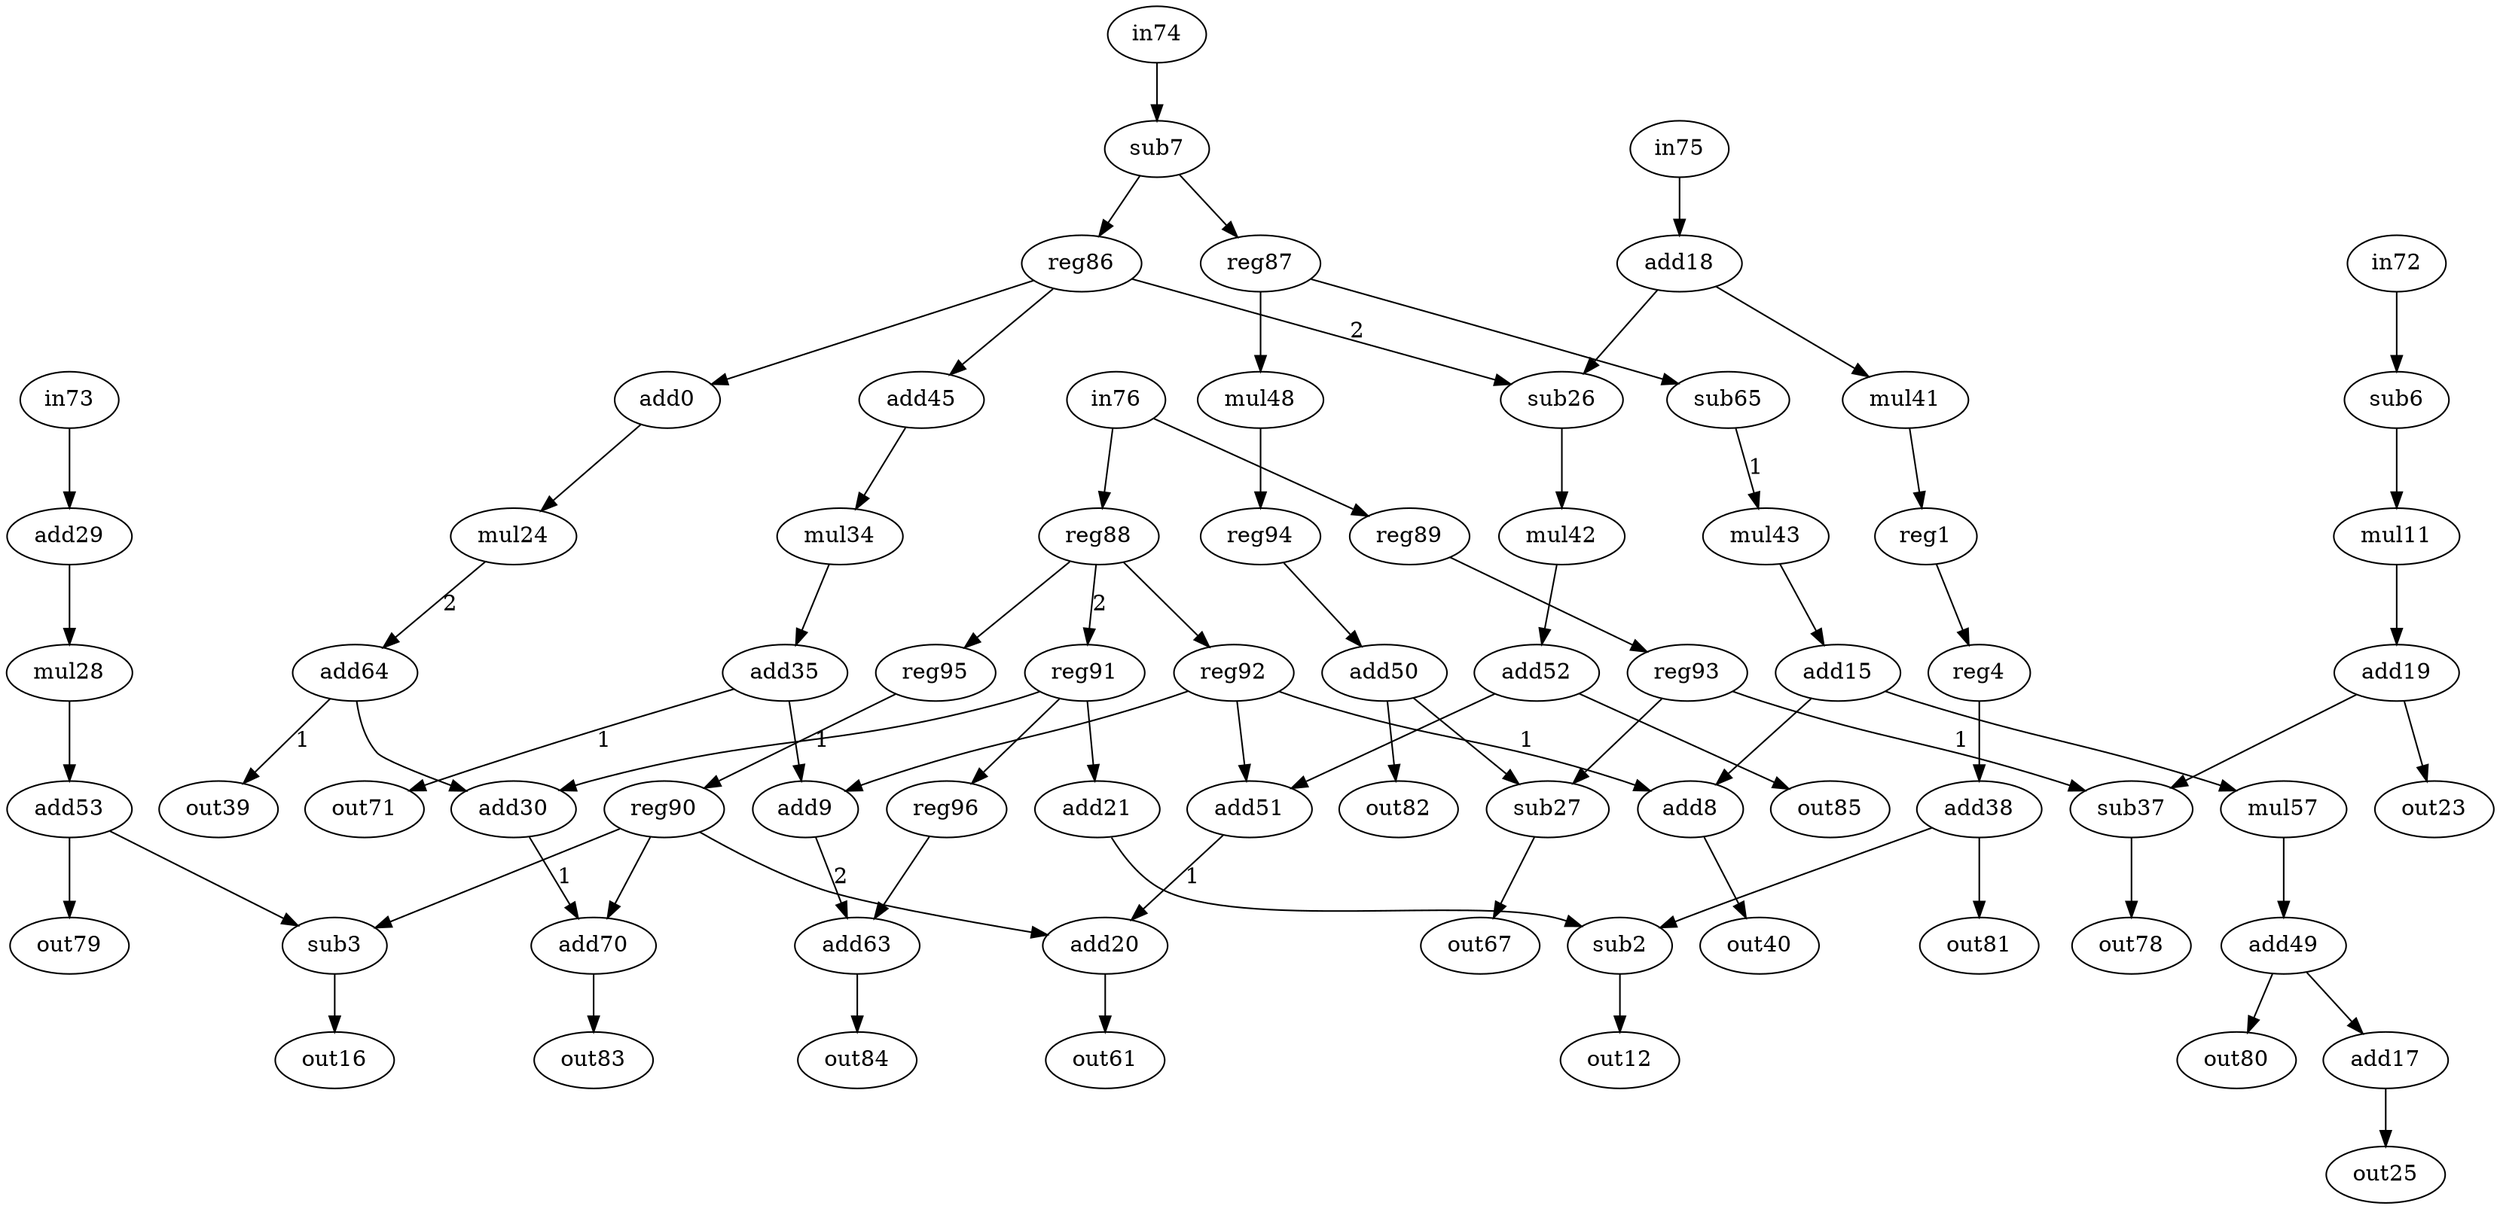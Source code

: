 strict digraph "collapse_pyr" {
0 [alap=3, asap=3, label=add0, op=addi, value=2];
1 [alap=3, asap=3, label=reg1, op=reg];
2 [alap=6, asap=6, label=sub2, op=sub];
3 [alap=4, asap=4, label=sub3, op=sub];
4 [alap=4, asap=4, label=reg4, op=reg];
6 [alap=1, asap=1, label=sub6, op=subi, value=2];
7 [alap=1, asap=1, label=sub7, op=subi, value=2];
8 [alap=6, asap=6, label=add8, op=add];
9 [alap=6, asap=6, label=add9, op=add];
11 [alap=2, asap=2, label=mul11, op=muli, value=2];
12 [alap=7, asap=7, label=out12, op=out];
15 [alap=5, asap=5, label=add15, op=addi, value=2];
16 [alap=5, asap=5, label=out16, op=out];
17 [alap=8, asap=8, label=add17, op=addi, value=2];
18 [alap=1, asap=1, label=add18, op=addi, value=2];
19 [alap=3, asap=3, label=add19, op=addi, value=2];
20 [alap=7, asap=7, label=add20, op=add];
21 [alap=5, asap=3, label=add21, op=addi, value=2];
23 [alap=4, asap=4, label=out23, op=out];
24 [alap=4, asap=4, label=mul24, op=muli, value=2];
25 [alap=9, asap=9, label=out25, op=out];
26 [alap=3, asap=3, label=sub26, op=sub];
27 [alap=6, asap=6, label=sub27, op=sub];
28 [alap=2, asap=2, label=mul28, op=muli, value=2];
29 [alap=1, asap=1, label=add29, op=addi, value=2];
30 [alap=6, asap=6, label=add30, op=add];
34 [alap=4, asap=4, label=mul34, op=muli, value=2];
35 [alap=5, asap=5, label=add35, op=addi, value=2];
37 [alap=4, asap=4, label=sub37, op=sub];
38 [alap=5, asap=5, label=add38, op=addi, value=2];
39 [alap=6, asap=6, label=out39, op=out];
40 [alap=7, asap=7, label=out40, op=out];
41 [alap=2, asap=2, label=mul41, op=muli, value=2];
42 [alap=4, asap=4, label=mul42, op=muli, value=2];
43 [alap=4, asap=4, label=mul43, op=muli, value=2];
45 [alap=3, asap=3, label=add45, op=addi, value=2];
48 [alap=3, asap=3, label=mul48, op=muli, value=2];
49 [alap=7, asap=7, label=add49, op=addi, value=2];
50 [alap=5, asap=5, label=add50, op=addi, value=2];
51 [alap=6, asap=6, label=add51, op=add];
52 [alap=5, asap=5, label=add52, op=addi, value=2];
53 [alap=3, asap=3, label=add53, op=addi, value=2];
57 [alap=6, asap=6, label=mul57, op=muli, value=2];
61 [alap=8, asap=8, label=out61, op=out];
63 [alap=7, asap=7, label=add63, op=add];
64 [alap=5, asap=5, label=add64, op=addi, value=2];
65 [alap=3, asap=3, label=sub65, op=subi, value=2];
67 [alap=7, asap=7, label=out67, op=out];
70 [alap=7, asap=7, label=add70, op=add];
71 [alap=6, asap=6, label=out71, op=out];
72 [alap=0, asap=0, label=in72, op=in];
73 [alap=0, asap=0, label=in73, op=in];
74 [alap=0, asap=0, label=in74, op=in];
75 [alap=0, asap=0, label=in75, op=in];
76 [alap=0, asap=0, label=in76, op=in];
78 [alap=5, asap=5, label=out78, op=out];
79 [alap=4, asap=4, label=out79, op=out];
80 [alap=8, asap=8, label=out80, op=out];
81 [alap=6, asap=6, label=out81, op=out];
82 [alap=6, asap=6, label=out82, op=out];
83 [alap=8, asap=8, label=out83, op=out];
84 [alap=8, asap=8, label=out84, op=out];
85 [alap=6, asap=6, label=out85, op=out];
86 [alap=2, asap=2, label=reg86, op=reg];
87 [alap=2, asap=2, label=reg87, op=reg];
88 [alap=1, asap=1, label=reg88, op=reg];
89 [alap=2, asap=1, label=reg89, op=reg];
90 [alap=3, asap=3, label=reg90, op=reg];
91 [alap=4, asap=2, label=reg91, op=reg];
92 [alap=5, asap=2, label=reg92, op=reg];
93 [alap=3, asap=2, label=reg93, op=reg];
94 [alap=4, asap=4, label=reg94, op=reg];
95 [alap=2, asap=2, label=reg95, op=reg];
96 [alap=6, asap=3, label=reg96, op=reg];
0 -> 24  [port=0, w=0];
1 -> 4  [port=0, w=0];
2 -> 12  [port=0, w=0];
3 -> 16  [port=0, w=0];
4 -> 38  [port=0, w=0];
6 -> 11  [port=0, w=0];
7 -> 86  [port=0, w=0];
7 -> 87  [port=0, w=0];
8 -> 40  [port=0, w=0];
9 -> 63  [label=2, port=0, w=2];
11 -> 19  [port=0, w=0];
15 -> 8  [port=0, w=0];
15 -> 57  [port=0, w=0];
17 -> 25  [port=0, w=0];
18 -> 26  [port=0, w=0];
18 -> 41  [port=0, w=0];
19 -> 23  [port=0, w=0];
19 -> 37  [port=0, w=0];
20 -> 61  [port=0, w=0];
21 -> 2  [port=0, w=0];
24 -> 64  [label=2, port=0, w=2];
26 -> 42  [port=0, w=0];
27 -> 67  [port=0, w=0];
28 -> 53  [port=0, w=0];
29 -> 28  [port=0, w=0];
30 -> 70  [label=1, port=0, w=1];
34 -> 35  [port=0, w=0];
35 -> 9  [port=0, w=0];
35 -> 71  [label=1, port=0, w=1];
37 -> 78  [port=0, w=0];
38 -> 2  [port=1, w=0];
38 -> 81  [port=0, w=0];
41 -> 1  [port=0, w=0];
42 -> 52  [port=0, w=0];
43 -> 15  [port=0, w=0];
45 -> 34  [port=0, w=0];
48 -> 94  [port=0, w=0];
49 -> 80  [port=0, w=0];
49 -> 17  [port=0, w=0];
50 -> 27  [port=0, w=0];
50 -> 82  [port=0, w=0];
51 -> 20  [label=1, port=0, w=1];
52 -> 51  [port=0, w=0];
52 -> 85  [port=0, w=0];
53 -> 3  [port=0, w=0];
53 -> 79  [port=0, w=0];
57 -> 49  [port=0, w=0];
63 -> 84  [port=0, w=0];
64 -> 30  [port=0, w=0];
64 -> 39  [label=1, port=0, w=1];
65 -> 43  [label=1, port=0, w=1];
70 -> 83  [port=0, w=0];
72 -> 6  [port=0, w=0];
73 -> 29  [port=0, w=0];
74 -> 7  [port=0, w=0];
75 -> 18  [port=0, w=0];
76 -> 88  [port=0, w=0];
76 -> 89  [port=0, w=0];
86 -> 0  [port=0, w=0];
86 -> 26  [label=2, port=1, w=2];
86 -> 45  [port=0, w=0];
87 -> 48  [port=0, w=0];
87 -> 65  [port=0, w=0];
88 -> 91  [label=2, port=0, w=2];
88 -> 92  [port=0, w=0];
88 -> 95  [port=0, w=0];
89 -> 93  [port=0, w=0];
90 -> 3  [port=1, w=0];
90 -> 20  [port=1, w=0];
90 -> 70  [port=1, w=0];
91 -> 21  [port=0, w=0];
91 -> 30  [port=1, w=0];
91 -> 96  [port=0, w=0];
92 -> 8  [label=1, port=1, w=1];
92 -> 9  [port=1, w=0];
92 -> 51  [port=1, w=0];
93 -> 27  [port=1, w=0];
93 -> 37  [label=1, port=1, w=1];
94 -> 50  [port=0, w=0];
95 -> 90  [label=1, port=0, w=1];
96 -> 63  [port=1, w=0];
}
